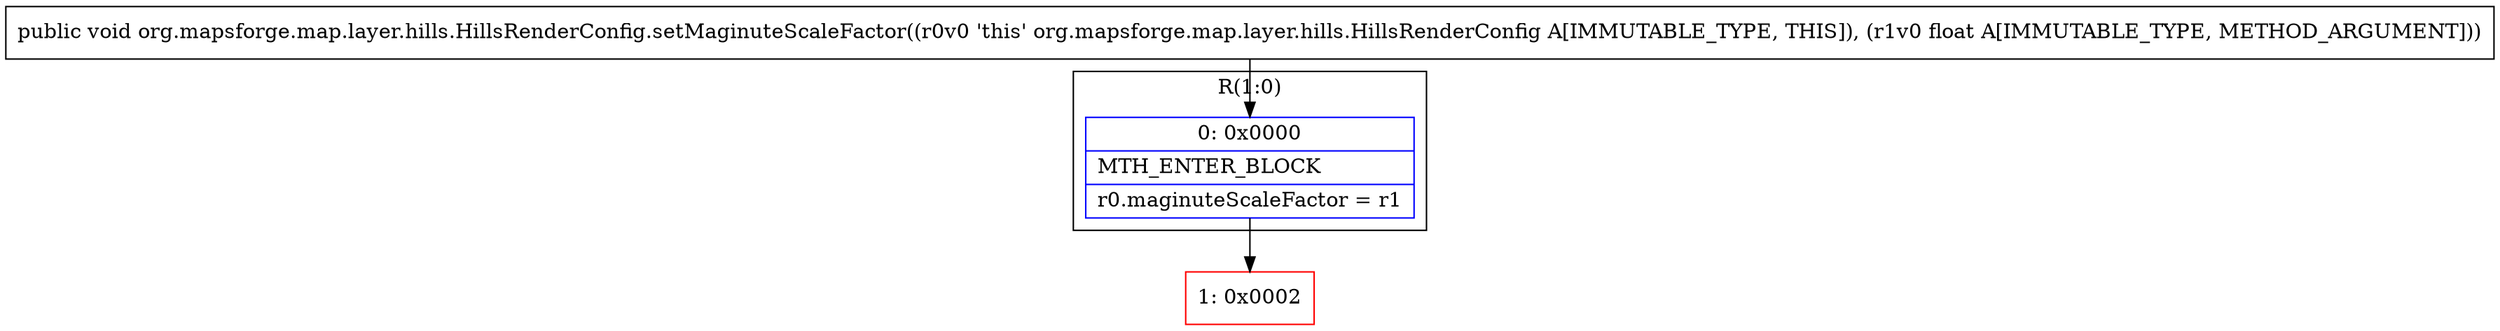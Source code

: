 digraph "CFG fororg.mapsforge.map.layer.hills.HillsRenderConfig.setMaginuteScaleFactor(F)V" {
subgraph cluster_Region_2010996879 {
label = "R(1:0)";
node [shape=record,color=blue];
Node_0 [shape=record,label="{0\:\ 0x0000|MTH_ENTER_BLOCK\l|r0.maginuteScaleFactor = r1\l}"];
}
Node_1 [shape=record,color=red,label="{1\:\ 0x0002}"];
MethodNode[shape=record,label="{public void org.mapsforge.map.layer.hills.HillsRenderConfig.setMaginuteScaleFactor((r0v0 'this' org.mapsforge.map.layer.hills.HillsRenderConfig A[IMMUTABLE_TYPE, THIS]), (r1v0 float A[IMMUTABLE_TYPE, METHOD_ARGUMENT])) }"];
MethodNode -> Node_0;
Node_0 -> Node_1;
}

